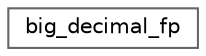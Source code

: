 digraph "类继承关系图"
{
 // LATEX_PDF_SIZE
  bgcolor="transparent";
  edge [fontname=Helvetica,fontsize=10,labelfontname=Helvetica,labelfontsize=10];
  node [fontname=Helvetica,fontsize=10,shape=box,height=0.2,width=0.4];
  rankdir="LR";
  Node0 [id="Node000000",label="big_decimal_fp",height=0.2,width=0.4,color="grey40", fillcolor="white", style="filled",URL="$structdetail_1_1big__decimal__fp.html",tooltip=" "];
}
